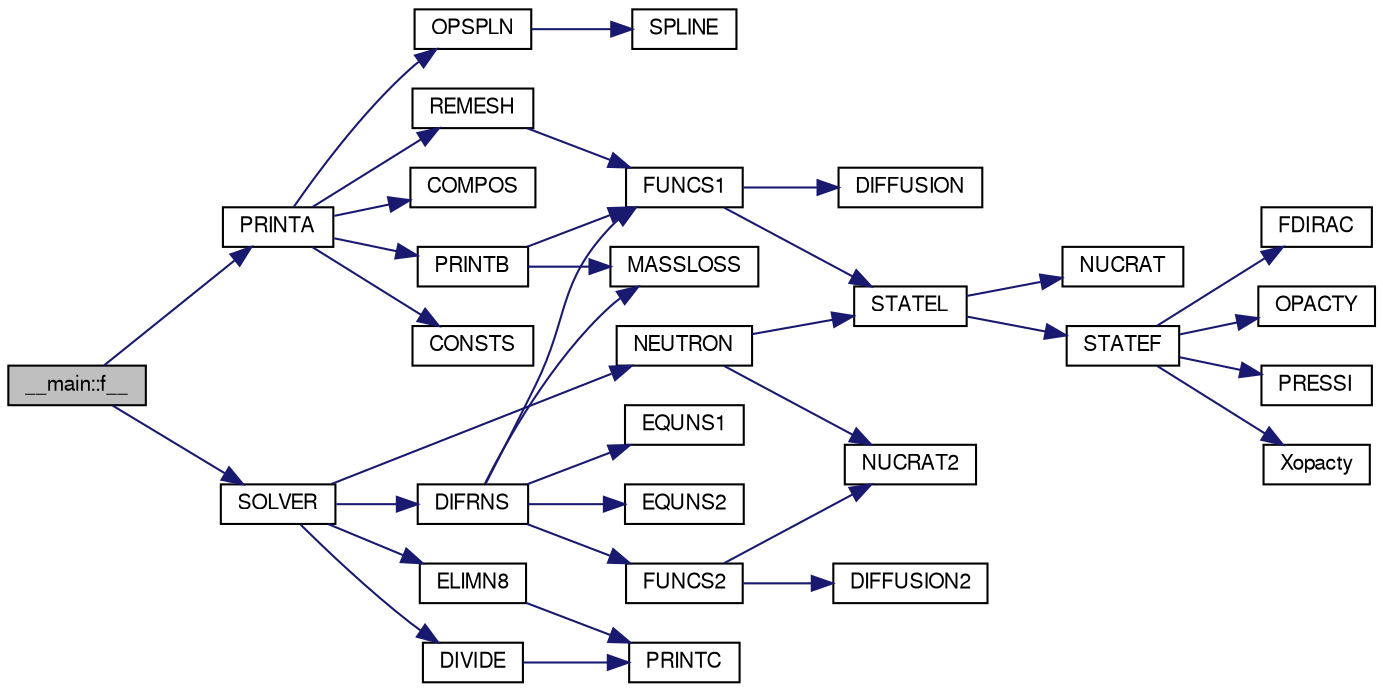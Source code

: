 digraph G
{
  edge [fontname="FreeSans",fontsize="10",labelfontname="FreeSans",labelfontsize="10"];
  node [fontname="FreeSans",fontsize="10",shape=record];
  rankdir=LR;
  Node1 [label="__main::f__",height=0.2,width=0.4,color="black", fillcolor="grey75", style="filled" fontcolor="black"];
  Node1 -> Node2 [color="midnightblue",fontsize="10",style="solid",fontname="FreeSans"];
  Node2 [label="PRINTA",height=0.2,width=0.4,color="black", fillcolor="white", style="filled",URL="$printa_8f.html#a997190dd10f135334b9091735b7f77b8"];
  Node2 -> Node3 [color="midnightblue",fontsize="10",style="solid",fontname="FreeSans"];
  Node3 [label="COMPOS",height=0.2,width=0.4,color="black", fillcolor="white", style="filled",URL="$compos_8f.html#a68da311c3943909b70fecb6abbd60386"];
  Node2 -> Node4 [color="midnightblue",fontsize="10",style="solid",fontname="FreeSans"];
  Node4 [label="CONSTS",height=0.2,width=0.4,color="black", fillcolor="white", style="filled",URL="$consts_8f.html#aa48422d747cfa0ff8a558c94db1f648d"];
  Node2 -> Node5 [color="midnightblue",fontsize="10",style="solid",fontname="FreeSans"];
  Node5 [label="OPSPLN",height=0.2,width=0.4,color="black", fillcolor="white", style="filled",URL="$opspln_8f.html#af413b56b392ffd1937a3f1d8f90a22fc"];
  Node5 -> Node6 [color="midnightblue",fontsize="10",style="solid",fontname="FreeSans"];
  Node6 [label="SPLINE",height=0.2,width=0.4,color="black", fillcolor="white", style="filled",URL="$spline_8f.html#aed6d468caeb9396c6db153182a07f670"];
  Node2 -> Node7 [color="midnightblue",fontsize="10",style="solid",fontname="FreeSans"];
  Node7 [label="PRINTB",height=0.2,width=0.4,color="black", fillcolor="white", style="filled",URL="$printb_8f.html#aa84cd59593658bd5afe3681edf41ad12"];
  Node7 -> Node8 [color="midnightblue",fontsize="10",style="solid",fontname="FreeSans"];
  Node8 [label="FUNCS1",height=0.2,width=0.4,color="black", fillcolor="white", style="filled",URL="$funcs1_8f.html#a823aa25095ced47754832afa9117994a"];
  Node8 -> Node9 [color="midnightblue",fontsize="10",style="solid",fontname="FreeSans"];
  Node9 [label="DIFFUSION",height=0.2,width=0.4,color="black", fillcolor="white", style="filled",URL="$diffusion_8f.html#a8ba373466874f486e903a702a195cbc8"];
  Node8 -> Node10 [color="midnightblue",fontsize="10",style="solid",fontname="FreeSans"];
  Node10 [label="STATEL",height=0.2,width=0.4,color="black", fillcolor="white", style="filled",URL="$statel_8f.html#a77da1cfaae78dd64f83361c6d1f2d56f"];
  Node10 -> Node11 [color="midnightblue",fontsize="10",style="solid",fontname="FreeSans"];
  Node11 [label="NUCRAT",height=0.2,width=0.4,color="black", fillcolor="white", style="filled",URL="$nucrat_8f.html#a98080f8c775d473d25fea4a1ccdd865a"];
  Node10 -> Node12 [color="midnightblue",fontsize="10",style="solid",fontname="FreeSans"];
  Node12 [label="STATEF",height=0.2,width=0.4,color="black", fillcolor="white", style="filled",URL="$statef_8f.html#aef9263ee691a24244d7b4043ef5c32e8"];
  Node12 -> Node13 [color="midnightblue",fontsize="10",style="solid",fontname="FreeSans"];
  Node13 [label="FDIRAC",height=0.2,width=0.4,color="black", fillcolor="white", style="filled",URL="$fdirac_8f.html#ae20e2567f58c2c2a56db2a0e267f3ac2"];
  Node12 -> Node14 [color="midnightblue",fontsize="10",style="solid",fontname="FreeSans"];
  Node14 [label="OPACTY",height=0.2,width=0.4,color="black", fillcolor="white", style="filled",URL="$opacty_8f.html#ae436041cf48ebdd3463f8ba6247e8cd2"];
  Node12 -> Node15 [color="midnightblue",fontsize="10",style="solid",fontname="FreeSans"];
  Node15 [label="PRESSI",height=0.2,width=0.4,color="black", fillcolor="white", style="filled",URL="$pressi_8f.html#a881d56bd249d693d3f6fd21027e86dd1"];
  Node12 -> Node16 [color="midnightblue",fontsize="10",style="solid",fontname="FreeSans"];
  Node16 [label="Xopacty",height=0.2,width=0.4,color="black", fillcolor="white", style="filled",URL="$xopac_8f.html#a69c1c4895f63c9ca1c9f2940c2d374fa"];
  Node7 -> Node17 [color="midnightblue",fontsize="10",style="solid",fontname="FreeSans"];
  Node17 [label="MASSLOSS",height=0.2,width=0.4,color="black", fillcolor="white", style="filled",URL="$massloss_8f.html#a96d5338a48edc8d7769a5471a9105268"];
  Node2 -> Node18 [color="midnightblue",fontsize="10",style="solid",fontname="FreeSans"];
  Node18 [label="REMESH",height=0.2,width=0.4,color="black", fillcolor="white", style="filled",URL="$remesh_8f.html#a1b871c6b51d95396e725b7318e6ab885"];
  Node18 -> Node8 [color="midnightblue",fontsize="10",style="solid",fontname="FreeSans"];
  Node1 -> Node19 [color="midnightblue",fontsize="10",style="solid",fontname="FreeSans"];
  Node19 [label="SOLVER",height=0.2,width=0.4,color="black", fillcolor="white", style="filled",URL="$solver_8f.html#a08a1c323e11794598bcdb215243a2055"];
  Node19 -> Node20 [color="midnightblue",fontsize="10",style="solid",fontname="FreeSans"];
  Node20 [label="DIFRNS",height=0.2,width=0.4,color="black", fillcolor="white", style="filled",URL="$difrns_8f.html#a8d0ce59a93ccaceca1de81643d6c2579"];
  Node20 -> Node21 [color="midnightblue",fontsize="10",style="solid",fontname="FreeSans"];
  Node21 [label="EQUNS1",height=0.2,width=0.4,color="black", fillcolor="white", style="filled",URL="$equns1_8f.html#abf556d5c1838b04eb21d8dfd876fbcd4"];
  Node20 -> Node22 [color="midnightblue",fontsize="10",style="solid",fontname="FreeSans"];
  Node22 [label="EQUNS2",height=0.2,width=0.4,color="black", fillcolor="white", style="filled",URL="$equns2_8f.html#a71cacdd7e6393cbcba327d5eb902ff01"];
  Node20 -> Node8 [color="midnightblue",fontsize="10",style="solid",fontname="FreeSans"];
  Node20 -> Node23 [color="midnightblue",fontsize="10",style="solid",fontname="FreeSans"];
  Node23 [label="FUNCS2",height=0.2,width=0.4,color="black", fillcolor="white", style="filled",URL="$funcs2_8f.html#a90dca890552333d553e8bfbf5c9d70c1"];
  Node23 -> Node24 [color="midnightblue",fontsize="10",style="solid",fontname="FreeSans"];
  Node24 [label="DIFFUSION2",height=0.2,width=0.4,color="black", fillcolor="white", style="filled",URL="$diffusion2_8f.html#aee09eb9238fcf6b563d21a650f3f390f"];
  Node23 -> Node25 [color="midnightblue",fontsize="10",style="solid",fontname="FreeSans"];
  Node25 [label="NUCRAT2",height=0.2,width=0.4,color="black", fillcolor="white", style="filled",URL="$nucrat2_8f.html#ad6195d9d65f55622273b59b1f1e997fe"];
  Node20 -> Node17 [color="midnightblue",fontsize="10",style="solid",fontname="FreeSans"];
  Node19 -> Node26 [color="midnightblue",fontsize="10",style="solid",fontname="FreeSans"];
  Node26 [label="DIVIDE",height=0.2,width=0.4,color="black", fillcolor="white", style="filled",URL="$divide_8f.html#ad00ae71118a2a8f13657f9371a13e330"];
  Node26 -> Node27 [color="midnightblue",fontsize="10",style="solid",fontname="FreeSans"];
  Node27 [label="PRINTC",height=0.2,width=0.4,color="black", fillcolor="white", style="filled",URL="$printc_8f.html#a9cd500386a189740cbb92d34ebd2624d"];
  Node19 -> Node28 [color="midnightblue",fontsize="10",style="solid",fontname="FreeSans"];
  Node28 [label="ELIMN8",height=0.2,width=0.4,color="black", fillcolor="white", style="filled",URL="$elimn8_8f.html#aa995a2d61851dc43efb4d12e52c474d4"];
  Node28 -> Node27 [color="midnightblue",fontsize="10",style="solid",fontname="FreeSans"];
  Node19 -> Node29 [color="midnightblue",fontsize="10",style="solid",fontname="FreeSans"];
  Node29 [label="NEUTRON",height=0.2,width=0.4,color="black", fillcolor="white", style="filled",URL="$neutron_8f.html#a89ebfd2aa871c64527ac202c5c7ad218"];
  Node29 -> Node25 [color="midnightblue",fontsize="10",style="solid",fontname="FreeSans"];
  Node29 -> Node10 [color="midnightblue",fontsize="10",style="solid",fontname="FreeSans"];
}
